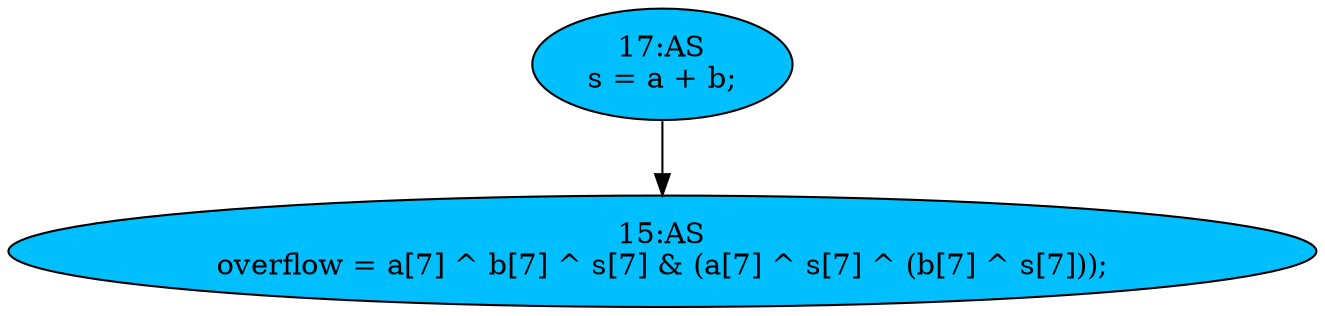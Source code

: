 strict digraph "compose( ,  )" {
	node [label="\N"];
	"15:AS"	[ast="<pyverilog.vparser.ast.Assign object at 0x7f3ae250e510>",
		def_var="['overflow']",
		fillcolor=deepskyblue,
		label="15:AS
overflow = a[7] ^ b[7] ^ s[7] & (a[7] ^ s[7] ^ (b[7] ^ s[7]));",
		statements="[]",
		style=filled,
		typ=Assign,
		use_var="['a', 'b', 's', 'a', 's', 'b', 's']"];
	"17:AS"	[ast="<pyverilog.vparser.ast.Assign object at 0x7f3ae257dd50>",
		def_var="['s']",
		fillcolor=deepskyblue,
		label="17:AS
s = a + b;",
		statements="[]",
		style=filled,
		typ=Assign,
		use_var="['a', 'b']"];
	"17:AS" -> "15:AS";
}
